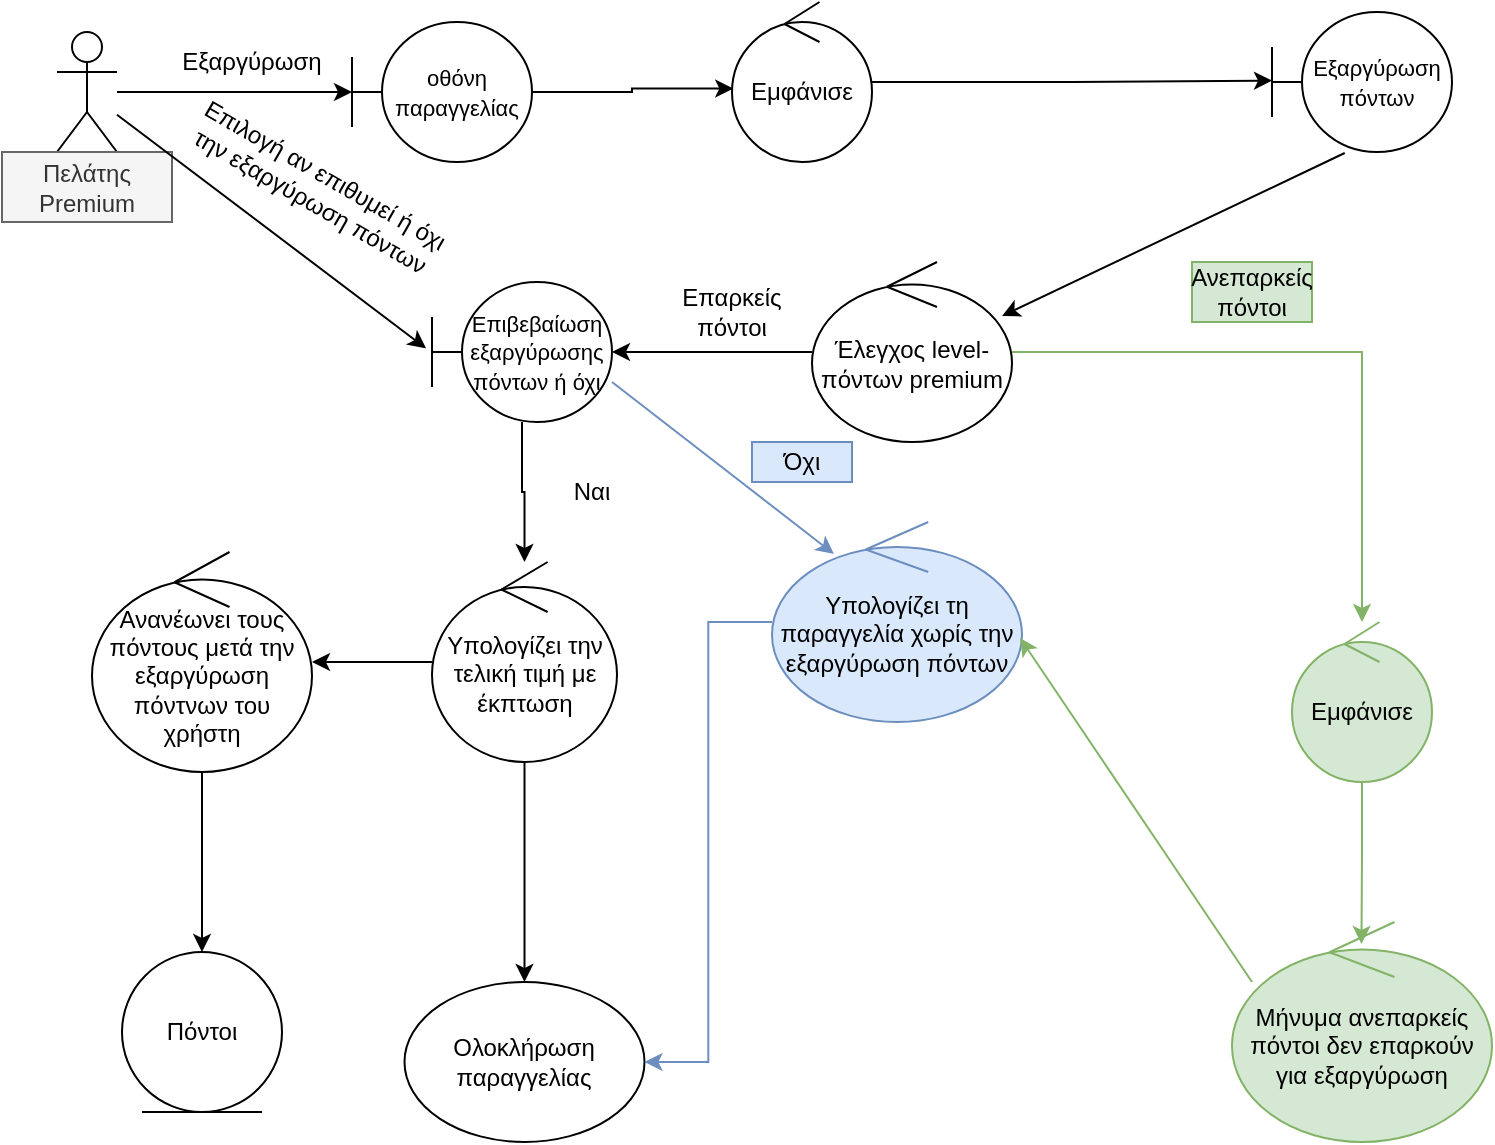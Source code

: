 <mxfile version="21.1.2" type="device">
  <diagram name="Page-1" id="XSbCTBbOwJE-prQzmKW3">
    <mxGraphModel dx="1022" dy="592" grid="1" gridSize="10" guides="1" tooltips="1" connect="1" arrows="1" fold="1" page="1" pageScale="1" pageWidth="850" pageHeight="1100" math="0" shadow="0">
      <root>
        <mxCell id="0" />
        <mxCell id="1" parent="0" />
        <mxCell id="RF0D6jVLFjoPsbKkYkGq-1" style="edgeStyle=orthogonalEdgeStyle;rounded=0;orthogonalLoop=1;jettySize=auto;html=1;entryX=0.009;entryY=0.541;entryDx=0;entryDy=0;entryPerimeter=0;" parent="1" source="U0puOinDc7yOgNiQiMVM-1" target="U0puOinDc7yOgNiQiMVM-52" edge="1">
          <mxGeometry relative="1" as="geometry" />
        </mxCell>
        <mxCell id="U0puOinDc7yOgNiQiMVM-1" value="&lt;font style=&quot;font-size: 11px;&quot;&gt;οθόνη παραγγελίας&lt;/font&gt;" style="shape=umlBoundary;whiteSpace=wrap;html=1;" parent="1" vertex="1">
          <mxGeometry x="180" y="160" width="90" height="70" as="geometry" />
        </mxCell>
        <mxCell id="U0puOinDc7yOgNiQiMVM-2" value="Πόντοι" style="ellipse;shape=umlEntity;whiteSpace=wrap;html=1;" parent="1" vertex="1">
          <mxGeometry x="65" y="625" width="80" height="80" as="geometry" />
        </mxCell>
        <mxCell id="U0puOinDc7yOgNiQiMVM-50" style="edgeStyle=orthogonalEdgeStyle;rounded=0;orthogonalLoop=1;jettySize=auto;html=1;" parent="1" source="U0puOinDc7yOgNiQiMVM-44" target="U0puOinDc7yOgNiQiMVM-1" edge="1">
          <mxGeometry relative="1" as="geometry">
            <mxPoint x="150" y="195" as="targetPoint" />
          </mxGeometry>
        </mxCell>
        <mxCell id="U0puOinDc7yOgNiQiMVM-44" value="Actor" style="shape=umlActor;verticalLabelPosition=bottom;verticalAlign=top;html=1;outlineConnect=0;" parent="1" vertex="1">
          <mxGeometry x="32.5" y="165" width="30" height="60" as="geometry" />
        </mxCell>
        <mxCell id="U0puOinDc7yOgNiQiMVM-56" style="edgeStyle=orthogonalEdgeStyle;rounded=0;orthogonalLoop=1;jettySize=auto;html=1;entryX=0;entryY=0.49;entryDx=0;entryDy=0;entryPerimeter=0;" parent="1" source="U0puOinDc7yOgNiQiMVM-52" target="U0puOinDc7yOgNiQiMVM-54" edge="1">
          <mxGeometry relative="1" as="geometry" />
        </mxCell>
        <mxCell id="U0puOinDc7yOgNiQiMVM-52" value="Εμφάνισε" style="ellipse;shape=umlControl;whiteSpace=wrap;html=1;" parent="1" vertex="1">
          <mxGeometry x="370" y="150" width="70" height="80" as="geometry" />
        </mxCell>
        <mxCell id="U0puOinDc7yOgNiQiMVM-54" value="&lt;font style=&quot;font-size: 11px;&quot;&gt;Εξαργύρωση πόντων&lt;/font&gt;" style="shape=umlBoundary;whiteSpace=wrap;html=1;" parent="1" vertex="1">
          <mxGeometry x="640" y="155" width="90" height="70" as="geometry" />
        </mxCell>
        <mxCell id="U0puOinDc7yOgNiQiMVM-73" style="edgeStyle=orthogonalEdgeStyle;rounded=0;orthogonalLoop=1;jettySize=auto;html=1;strokeColor=#82b366;fillColor=#d5e8d4;" parent="1" source="U0puOinDc7yOgNiQiMVM-57" target="U0puOinDc7yOgNiQiMVM-71" edge="1">
          <mxGeometry relative="1" as="geometry" />
        </mxCell>
        <mxCell id="RF0D6jVLFjoPsbKkYkGq-5" style="edgeStyle=orthogonalEdgeStyle;rounded=0;orthogonalLoop=1;jettySize=auto;html=1;" parent="1" source="U0puOinDc7yOgNiQiMVM-57" target="RF0D6jVLFjoPsbKkYkGq-4" edge="1">
          <mxGeometry relative="1" as="geometry" />
        </mxCell>
        <mxCell id="U0puOinDc7yOgNiQiMVM-57" value="Έλεγχος level-πόντων premium" style="ellipse;shape=umlControl;whiteSpace=wrap;html=1;" parent="1" vertex="1">
          <mxGeometry x="410" y="280" width="100" height="90" as="geometry" />
        </mxCell>
        <mxCell id="U0puOinDc7yOgNiQiMVM-61" value="Επαρκείς πόντοι" style="text;html=1;strokeColor=none;fillColor=none;align=center;verticalAlign=middle;whiteSpace=wrap;rounded=0;" parent="1" vertex="1">
          <mxGeometry x="340" y="290" width="60" height="30" as="geometry" />
        </mxCell>
        <mxCell id="U0puOinDc7yOgNiQiMVM-69" style="edgeStyle=orthogonalEdgeStyle;rounded=0;orthogonalLoop=1;jettySize=auto;html=1;entryX=0.5;entryY=0;entryDx=0;entryDy=0;" parent="1" source="U0puOinDc7yOgNiQiMVM-67" target="U0puOinDc7yOgNiQiMVM-2" edge="1">
          <mxGeometry relative="1" as="geometry" />
        </mxCell>
        <mxCell id="U0puOinDc7yOgNiQiMVM-67" value="Ανανέωνει τους πόντους μετά την εξαργύρωση πόντνων του χρήστη&lt;br&gt;" style="ellipse;shape=umlControl;whiteSpace=wrap;html=1;" parent="1" vertex="1">
          <mxGeometry x="50" y="425" width="110" height="110" as="geometry" />
        </mxCell>
        <mxCell id="U0puOinDc7yOgNiQiMVM-70" value="Ανεπαρκείς πόντοι" style="text;html=1;strokeColor=#82b366;fillColor=#d5e8d4;align=center;verticalAlign=middle;whiteSpace=wrap;rounded=0;" parent="1" vertex="1">
          <mxGeometry x="600" y="280" width="60" height="30" as="geometry" />
        </mxCell>
        <mxCell id="U0puOinDc7yOgNiQiMVM-88" style="edgeStyle=orthogonalEdgeStyle;rounded=0;orthogonalLoop=1;jettySize=auto;html=1;entryX=0.498;entryY=0.1;entryDx=0;entryDy=0;entryPerimeter=0;strokeColor=#82b366;fillColor=#d5e8d4;" parent="1" source="U0puOinDc7yOgNiQiMVM-71" target="U0puOinDc7yOgNiQiMVM-74" edge="1">
          <mxGeometry relative="1" as="geometry" />
        </mxCell>
        <mxCell id="U0puOinDc7yOgNiQiMVM-71" value="Εμφάνισε" style="ellipse;shape=umlControl;whiteSpace=wrap;html=1;strokeColor=#82b366;fontStyle=0;fillColor=#d5e8d4;" parent="1" vertex="1">
          <mxGeometry x="650" y="460" width="70" height="80" as="geometry" />
        </mxCell>
        <mxCell id="U0puOinDc7yOgNiQiMVM-74" value="Mήνυμα ανεπαρκείς πόντοι δεν επαρκούν για εξαργύρωση&lt;br&gt;" style="ellipse;shape=umlControl;whiteSpace=wrap;html=1;strokeColor=#82b366;fillColor=#d5e8d4;" parent="1" vertex="1">
          <mxGeometry x="620" y="610" width="130" height="110" as="geometry" />
        </mxCell>
        <mxCell id="U0puOinDc7yOgNiQiMVM-76" value="Πελάτης Premium&lt;br&gt;" style="text;html=1;strokeColor=#666666;fillColor=#f5f5f5;align=center;verticalAlign=middle;whiteSpace=wrap;rounded=0;fontColor=#333333;" parent="1" vertex="1">
          <mxGeometry x="5" y="225" width="85" height="35" as="geometry" />
        </mxCell>
        <mxCell id="U0puOinDc7yOgNiQiMVM-81" value="Ολοκλήρωση παραγγελίας" style="ellipse;whiteSpace=wrap;html=1;" parent="1" vertex="1">
          <mxGeometry x="206.25" y="640" width="120" height="80" as="geometry" />
        </mxCell>
        <mxCell id="U0puOinDc7yOgNiQiMVM-90" style="edgeStyle=orthogonalEdgeStyle;rounded=0;orthogonalLoop=1;jettySize=auto;html=1;entryX=1;entryY=0.5;entryDx=0;entryDy=0;strokeColor=#6c8ebf;fillColor=#dae8fc;" parent="1" source="U0puOinDc7yOgNiQiMVM-84" target="U0puOinDc7yOgNiQiMVM-81" edge="1">
          <mxGeometry relative="1" as="geometry" />
        </mxCell>
        <mxCell id="U0puOinDc7yOgNiQiMVM-84" value="Υπολογίζει τη παραγγελία χωρίς την εξαργύρωση πόντων&lt;br&gt;" style="ellipse;shape=umlControl;whiteSpace=wrap;html=1;strokeColor=#6c8ebf;fillColor=#dae8fc;" parent="1" vertex="1">
          <mxGeometry x="390" y="410" width="125" height="100" as="geometry" />
        </mxCell>
        <mxCell id="RF0D6jVLFjoPsbKkYkGq-2" value="Eξαργύρωση" style="text;html=1;strokeColor=none;fillColor=none;align=center;verticalAlign=middle;whiteSpace=wrap;rounded=0;" parent="1" vertex="1">
          <mxGeometry x="100" y="165" width="60" height="30" as="geometry" />
        </mxCell>
        <mxCell id="RF0D6jVLFjoPsbKkYkGq-3" value="" style="endArrow=classic;html=1;rounded=0;exitX=0.404;exitY=1.007;exitDx=0;exitDy=0;exitPerimeter=0;entryX=0.95;entryY=0.3;entryDx=0;entryDy=0;entryPerimeter=0;" parent="1" source="U0puOinDc7yOgNiQiMVM-54" target="U0puOinDc7yOgNiQiMVM-57" edge="1">
          <mxGeometry width="50" height="50" relative="1" as="geometry">
            <mxPoint x="360" y="370" as="sourcePoint" />
            <mxPoint x="560" y="290" as="targetPoint" />
          </mxGeometry>
        </mxCell>
        <mxCell id="RF0D6jVLFjoPsbKkYkGq-11" style="edgeStyle=orthogonalEdgeStyle;rounded=0;orthogonalLoop=1;jettySize=auto;html=1;" parent="1" source="RF0D6jVLFjoPsbKkYkGq-4" target="RF0D6jVLFjoPsbKkYkGq-10" edge="1">
          <mxGeometry relative="1" as="geometry" />
        </mxCell>
        <mxCell id="RF0D6jVLFjoPsbKkYkGq-4" value="&lt;font style=&quot;font-size: 11px;&quot;&gt;Επιβεβαίωση εξαργύρωσης πόντων ή όχι&lt;/font&gt;" style="shape=umlBoundary;whiteSpace=wrap;html=1;" parent="1" vertex="1">
          <mxGeometry x="220" y="290" width="90" height="70" as="geometry" />
        </mxCell>
        <mxCell id="RF0D6jVLFjoPsbKkYkGq-6" value="" style="endArrow=classic;html=1;rounded=0;entryX=-0.033;entryY=0.474;entryDx=0;entryDy=0;entryPerimeter=0;" parent="1" source="U0puOinDc7yOgNiQiMVM-44" target="RF0D6jVLFjoPsbKkYkGq-4" edge="1">
          <mxGeometry width="50" height="50" relative="1" as="geometry">
            <mxPoint x="360" y="370" as="sourcePoint" />
            <mxPoint x="410" y="320" as="targetPoint" />
          </mxGeometry>
        </mxCell>
        <mxCell id="RF0D6jVLFjoPsbKkYkGq-8" value="Επιλογή αν επιθυμεί ή όχι την εξαργύρωση πόντων" style="text;html=1;strokeColor=none;fillColor=none;align=center;verticalAlign=middle;whiteSpace=wrap;rounded=0;rotation=30;" parent="1" vertex="1">
          <mxGeometry x="93.17" y="228.17" width="140" height="30" as="geometry" />
        </mxCell>
        <mxCell id="RF0D6jVLFjoPsbKkYkGq-15" style="edgeStyle=orthogonalEdgeStyle;rounded=0;orthogonalLoop=1;jettySize=auto;html=1;" parent="1" source="RF0D6jVLFjoPsbKkYkGq-10" target="U0puOinDc7yOgNiQiMVM-67" edge="1">
          <mxGeometry relative="1" as="geometry" />
        </mxCell>
        <mxCell id="RF0D6jVLFjoPsbKkYkGq-16" style="edgeStyle=orthogonalEdgeStyle;rounded=0;orthogonalLoop=1;jettySize=auto;html=1;entryX=0.5;entryY=0;entryDx=0;entryDy=0;" parent="1" source="RF0D6jVLFjoPsbKkYkGq-10" target="U0puOinDc7yOgNiQiMVM-81" edge="1">
          <mxGeometry relative="1" as="geometry" />
        </mxCell>
        <mxCell id="RF0D6jVLFjoPsbKkYkGq-10" value="Υπολογίζει την τελική τιμή με έκπτωση" style="ellipse;shape=umlControl;whiteSpace=wrap;html=1;" parent="1" vertex="1">
          <mxGeometry x="220" y="430" width="92.5" height="100" as="geometry" />
        </mxCell>
        <mxCell id="RF0D6jVLFjoPsbKkYkGq-12" value="Ναι" style="text;html=1;strokeColor=none;fillColor=none;align=center;verticalAlign=middle;whiteSpace=wrap;rounded=0;" parent="1" vertex="1">
          <mxGeometry x="270" y="380" width="60" height="30" as="geometry" />
        </mxCell>
        <mxCell id="RF0D6jVLFjoPsbKkYkGq-18" value="" style="endArrow=classic;html=1;rounded=0;entryX=0.248;entryY=0.16;entryDx=0;entryDy=0;entryPerimeter=0;exitX=1;exitY=0.714;exitDx=0;exitDy=0;exitPerimeter=0;fillColor=#dae8fc;strokeColor=#6c8ebf;" parent="1" source="RF0D6jVLFjoPsbKkYkGq-4" target="U0puOinDc7yOgNiQiMVM-84" edge="1">
          <mxGeometry width="50" height="50" relative="1" as="geometry">
            <mxPoint x="520" y="530" as="sourcePoint" />
            <mxPoint x="570" y="480" as="targetPoint" />
          </mxGeometry>
        </mxCell>
        <mxCell id="RF0D6jVLFjoPsbKkYkGq-19" value="Όχι" style="text;html=1;strokeColor=#6c8ebf;fillColor=#dae8fc;align=center;verticalAlign=middle;whiteSpace=wrap;rounded=0;" parent="1" vertex="1">
          <mxGeometry x="380" y="370" width="50" height="20" as="geometry" />
        </mxCell>
        <mxCell id="RF0D6jVLFjoPsbKkYkGq-20" value="" style="endArrow=classic;html=1;rounded=0;entryX=0.992;entryY=0.58;entryDx=0;entryDy=0;entryPerimeter=0;exitX=0.077;exitY=0.273;exitDx=0;exitDy=0;exitPerimeter=0;fillColor=#d5e8d4;strokeColor=#82b366;" parent="1" source="U0puOinDc7yOgNiQiMVM-74" target="U0puOinDc7yOgNiQiMVM-84" edge="1">
          <mxGeometry width="50" height="50" relative="1" as="geometry">
            <mxPoint x="520" y="530" as="sourcePoint" />
            <mxPoint x="570" y="480" as="targetPoint" />
          </mxGeometry>
        </mxCell>
      </root>
    </mxGraphModel>
  </diagram>
</mxfile>

